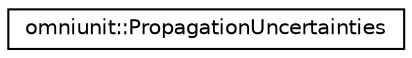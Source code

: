 digraph "Graphical Class Hierarchy"
{
  edge [fontname="Helvetica",fontsize="10",labelfontname="Helvetica",labelfontsize="10"];
  node [fontname="Helvetica",fontsize="10",shape=record];
  rankdir="LR";
  Node0 [label="omniunit::PropagationUncertainties",height=0.2,width=0.4,color="black", fillcolor="white", style="filled",URL="$structomniunit_1_1PropagationUncertainties.html"];
}
